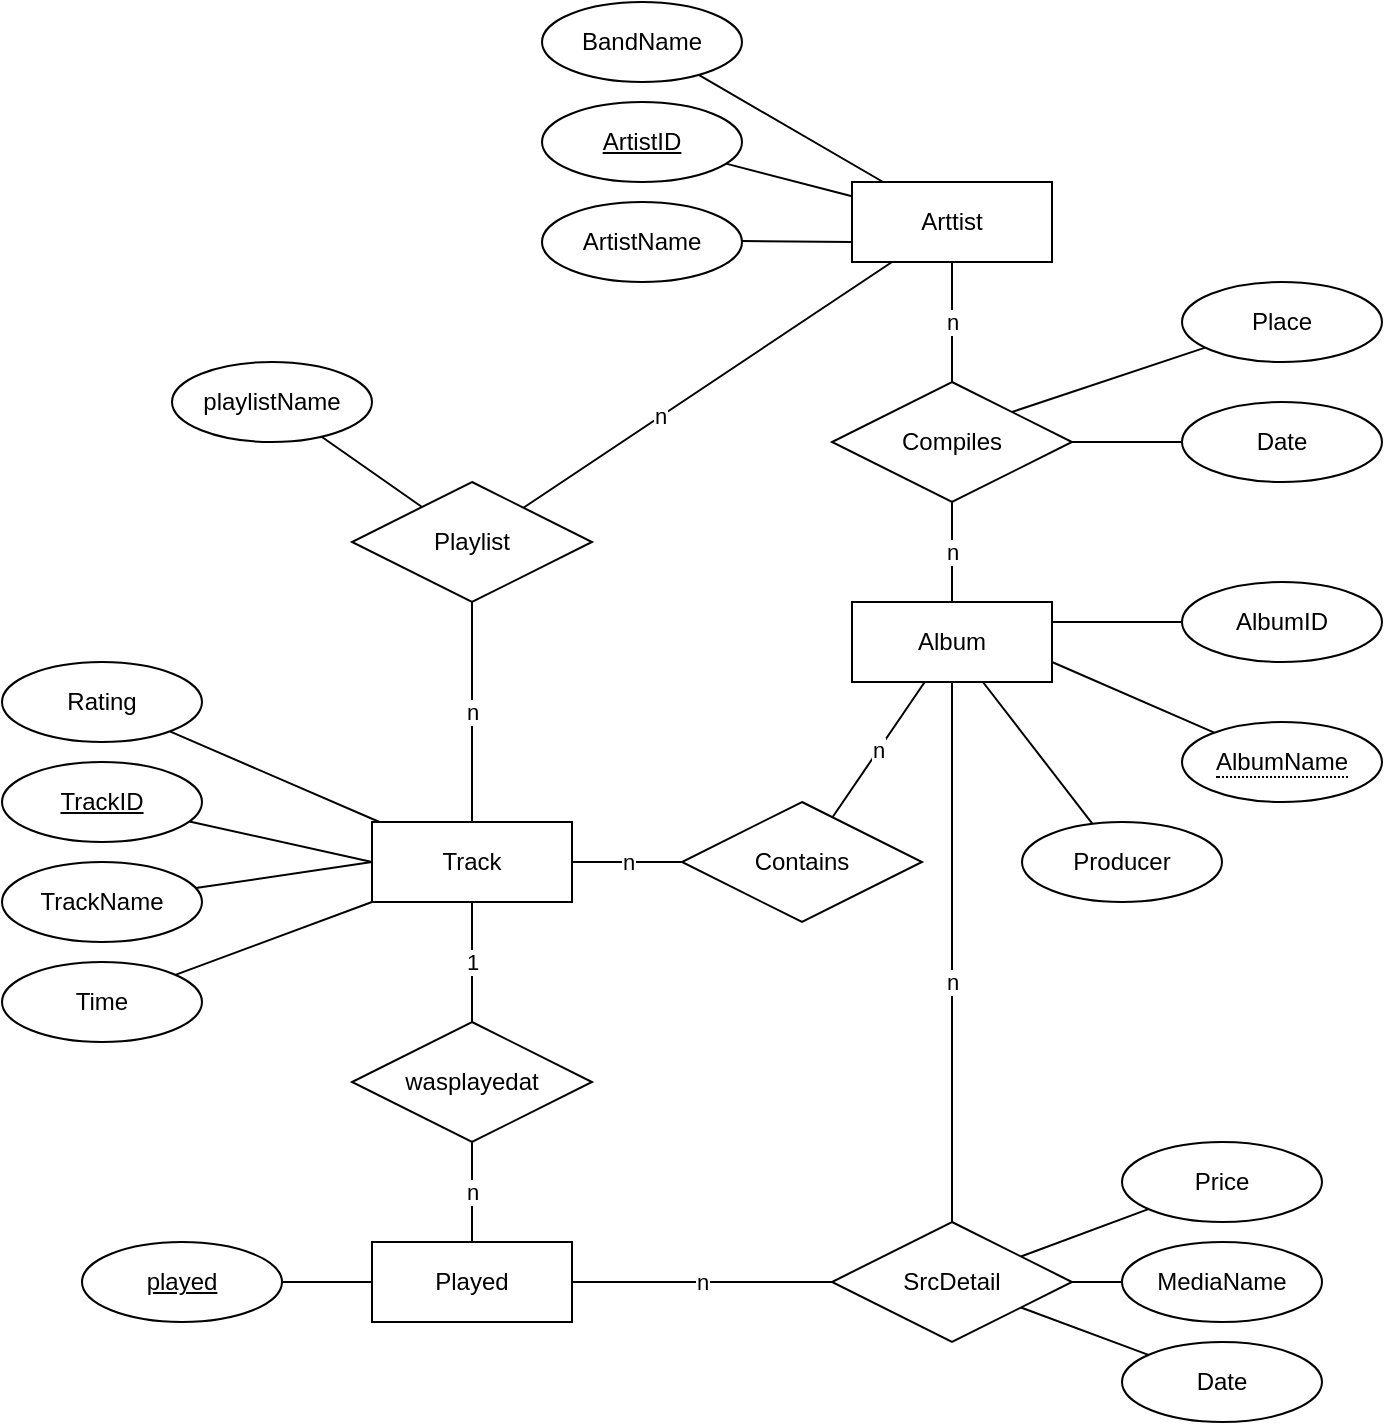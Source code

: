 <mxfile version="16.5.1" type="device"><diagram id="vrWnEaGp6Kpe9zhHHsXe" name="Page-1"><mxGraphModel dx="1217" dy="656" grid="1" gridSize="10" guides="1" tooltips="1" connect="1" arrows="1" fold="1" page="1" pageScale="1" pageWidth="850" pageHeight="1100" math="0" shadow="0"><root><mxCell id="0"/><mxCell id="1" parent="0"/><mxCell id="Gfh5Phv5Iq3Dx7Npvj3Z-20" value="1" style="edgeStyle=none;rounded=0;orthogonalLoop=1;jettySize=auto;html=1;endArrow=none;endFill=0;" parent="1" source="Gfh5Phv5Iq3Dx7Npvj3Z-21" target="Gfh5Phv5Iq3Dx7Npvj3Z-27" edge="1"><mxGeometry relative="1" as="geometry"/></mxCell><mxCell id="Gfh5Phv5Iq3Dx7Npvj3Z-66" value="n" style="edgeStyle=none;rounded=0;orthogonalLoop=1;jettySize=auto;html=1;endArrow=none;endFill=0;" parent="1" source="Gfh5Phv5Iq3Dx7Npvj3Z-21" target="Gfh5Phv5Iq3Dx7Npvj3Z-65" edge="1"><mxGeometry relative="1" as="geometry"/></mxCell><mxCell id="Gfh5Phv5Iq3Dx7Npvj3Z-69" value="n" style="edgeStyle=none;rounded=0;orthogonalLoop=1;jettySize=auto;html=1;endArrow=none;endFill=0;" parent="1" source="Gfh5Phv5Iq3Dx7Npvj3Z-21" target="Gfh5Phv5Iq3Dx7Npvj3Z-32" edge="1"><mxGeometry relative="1" as="geometry"/></mxCell><mxCell id="Gfh5Phv5Iq3Dx7Npvj3Z-21" value="Track" style="whiteSpace=wrap;html=1;align=center;" parent="1" vertex="1"><mxGeometry x="255" y="630" width="100" height="40" as="geometry"/></mxCell><mxCell id="Gfh5Phv5Iq3Dx7Npvj3Z-43" style="edgeStyle=none;rounded=0;orthogonalLoop=1;jettySize=auto;html=1;entryX=1;entryY=0.5;entryDx=0;entryDy=0;endArrow=none;endFill=0;" parent="1" source="Gfh5Phv5Iq3Dx7Npvj3Z-22" target="Gfh5Phv5Iq3Dx7Npvj3Z-42" edge="1"><mxGeometry relative="1" as="geometry"/></mxCell><mxCell id="Gfh5Phv5Iq3Dx7Npvj3Z-76" value="n" style="edgeStyle=none;rounded=0;orthogonalLoop=1;jettySize=auto;html=1;endArrow=none;endFill=0;" parent="1" source="Gfh5Phv5Iq3Dx7Npvj3Z-22" target="Gfh5Phv5Iq3Dx7Npvj3Z-75" edge="1"><mxGeometry relative="1" as="geometry"/></mxCell><mxCell id="Gfh5Phv5Iq3Dx7Npvj3Z-22" value="Played" style="whiteSpace=wrap;html=1;align=center;" parent="1" vertex="1"><mxGeometry x="255" y="840" width="100" height="40" as="geometry"/></mxCell><mxCell id="Gfh5Phv5Iq3Dx7Npvj3Z-77" value="n" style="edgeStyle=none;rounded=0;orthogonalLoop=1;jettySize=auto;html=1;endArrow=none;endFill=0;" parent="1" source="Gfh5Phv5Iq3Dx7Npvj3Z-23" target="Gfh5Phv5Iq3Dx7Npvj3Z-75" edge="1"><mxGeometry x="0.111" relative="1" as="geometry"><mxPoint as="offset"/></mxGeometry></mxCell><mxCell id="Gfh5Phv5Iq3Dx7Npvj3Z-23" value="Album" style="whiteSpace=wrap;html=1;align=center;" parent="1" vertex="1"><mxGeometry x="495" y="520" width="100" height="40" as="geometry"/></mxCell><mxCell id="Gfh5Phv5Iq3Dx7Npvj3Z-24" value="n" style="edgeStyle=none;rounded=0;orthogonalLoop=1;jettySize=auto;html=1;endArrow=none;endFill=0;" parent="1" source="Gfh5Phv5Iq3Dx7Npvj3Z-25" target="Gfh5Phv5Iq3Dx7Npvj3Z-29" edge="1"><mxGeometry relative="1" as="geometry"/></mxCell><mxCell id="Gfh5Phv5Iq3Dx7Npvj3Z-89" style="edgeStyle=none;rounded=0;orthogonalLoop=1;jettySize=auto;html=1;endArrow=none;endFill=0;" parent="1" source="Gfh5Phv5Iq3Dx7Npvj3Z-25" target="Gfh5Phv5Iq3Dx7Npvj3Z-88" edge="1"><mxGeometry relative="1" as="geometry"/></mxCell><mxCell id="Gfh5Phv5Iq3Dx7Npvj3Z-25" value="Arttist" style="whiteSpace=wrap;html=1;align=center;" parent="1" vertex="1"><mxGeometry x="495" y="310" width="100" height="40" as="geometry"/></mxCell><mxCell id="Gfh5Phv5Iq3Dx7Npvj3Z-26" value="n" style="edgeStyle=none;rounded=0;orthogonalLoop=1;jettySize=auto;html=1;endArrow=none;endFill=0;" parent="1" source="Gfh5Phv5Iq3Dx7Npvj3Z-27" target="Gfh5Phv5Iq3Dx7Npvj3Z-22" edge="1"><mxGeometry relative="1" as="geometry"/></mxCell><mxCell id="Gfh5Phv5Iq3Dx7Npvj3Z-27" value="wasplayedat" style="shape=rhombus;perimeter=rhombusPerimeter;whiteSpace=wrap;html=1;align=center;" parent="1" vertex="1"><mxGeometry x="245" y="730" width="120" height="60" as="geometry"/></mxCell><mxCell id="Gfh5Phv5Iq3Dx7Npvj3Z-28" value="n" style="edgeStyle=none;rounded=0;orthogonalLoop=1;jettySize=auto;html=1;endArrow=none;endFill=0;" parent="1" source="Gfh5Phv5Iq3Dx7Npvj3Z-29" target="Gfh5Phv5Iq3Dx7Npvj3Z-23" edge="1"><mxGeometry relative="1" as="geometry"/></mxCell><mxCell id="Gfh5Phv5Iq3Dx7Npvj3Z-29" value="Compiles" style="shape=rhombus;perimeter=rhombusPerimeter;whiteSpace=wrap;html=1;align=center;" parent="1" vertex="1"><mxGeometry x="485" y="410" width="120" height="60" as="geometry"/></mxCell><mxCell id="Gfh5Phv5Iq3Dx7Npvj3Z-30" value="n" style="edgeStyle=none;rounded=0;orthogonalLoop=1;jettySize=auto;html=1;endArrow=none;endFill=0;" parent="1" source="Gfh5Phv5Iq3Dx7Npvj3Z-32" target="Gfh5Phv5Iq3Dx7Npvj3Z-23" edge="1"><mxGeometry relative="1" as="geometry"/></mxCell><mxCell id="Gfh5Phv5Iq3Dx7Npvj3Z-32" value="Contains" style="shape=rhombus;perimeter=rhombusPerimeter;whiteSpace=wrap;html=1;align=center;" parent="1" vertex="1"><mxGeometry x="410" y="620" width="120" height="60" as="geometry"/></mxCell><mxCell id="Gfh5Phv5Iq3Dx7Npvj3Z-44" style="edgeStyle=none;rounded=0;orthogonalLoop=1;jettySize=auto;html=1;entryX=0;entryY=1;entryDx=0;entryDy=0;endArrow=none;endFill=0;" parent="1" source="Gfh5Phv5Iq3Dx7Npvj3Z-33" target="Gfh5Phv5Iq3Dx7Npvj3Z-21" edge="1"><mxGeometry relative="1" as="geometry"/></mxCell><mxCell id="Gfh5Phv5Iq3Dx7Npvj3Z-33" value="Time" style="ellipse;whiteSpace=wrap;html=1;align=center;" parent="1" vertex="1"><mxGeometry x="70" y="700" width="100" height="40" as="geometry"/></mxCell><mxCell id="Gfh5Phv5Iq3Dx7Npvj3Z-50" style="edgeStyle=none;rounded=0;orthogonalLoop=1;jettySize=auto;html=1;entryX=1;entryY=0.75;entryDx=0;entryDy=0;endArrow=none;endFill=0;" parent="1" source="Gfh5Phv5Iq3Dx7Npvj3Z-34" target="Gfh5Phv5Iq3Dx7Npvj3Z-23" edge="1"><mxGeometry relative="1" as="geometry"/></mxCell><mxCell id="Gfh5Phv5Iq3Dx7Npvj3Z-34" value="&lt;span style=&quot;border-bottom: 1px dotted&quot;&gt;AlbumName&lt;/span&gt;" style="ellipse;whiteSpace=wrap;html=1;align=center;" parent="1" vertex="1"><mxGeometry x="660" y="580" width="100" height="40" as="geometry"/></mxCell><mxCell id="Gfh5Phv5Iq3Dx7Npvj3Z-45" style="edgeStyle=none;rounded=0;orthogonalLoop=1;jettySize=auto;html=1;entryX=0;entryY=0.5;entryDx=0;entryDy=0;endArrow=none;endFill=0;" parent="1" source="62J-_yz6lxIc03GLt2yU-3" target="Gfh5Phv5Iq3Dx7Npvj3Z-21" edge="1"><mxGeometry relative="1" as="geometry"><mxPoint x="176.424" y="662.572" as="sourcePoint"/></mxGeometry></mxCell><mxCell id="Gfh5Phv5Iq3Dx7Npvj3Z-46" style="edgeStyle=none;rounded=0;orthogonalLoop=1;jettySize=auto;html=1;entryX=0;entryY=0.5;entryDx=0;entryDy=0;endArrow=none;endFill=0;" parent="1" source="62J-_yz6lxIc03GLt2yU-4" target="Gfh5Phv5Iq3Dx7Npvj3Z-21" edge="1"><mxGeometry relative="1" as="geometry"><mxPoint x="181.881" y="630.925" as="sourcePoint"/></mxGeometry></mxCell><mxCell id="Gfh5Phv5Iq3Dx7Npvj3Z-49" style="edgeStyle=none;rounded=0;orthogonalLoop=1;jettySize=auto;html=1;entryX=1;entryY=0.25;entryDx=0;entryDy=0;endArrow=none;endFill=0;" parent="1" source="62J-_yz6lxIc03GLt2yU-7" target="Gfh5Phv5Iq3Dx7Npvj3Z-23" edge="1"><mxGeometry relative="1" as="geometry"><mxPoint x="640" y="530.0" as="sourcePoint"/></mxGeometry></mxCell><mxCell id="Gfh5Phv5Iq3Dx7Npvj3Z-48" style="edgeStyle=none;rounded=0;orthogonalLoop=1;jettySize=auto;html=1;entryX=0;entryY=0.75;entryDx=0;entryDy=0;endArrow=none;endFill=0;" parent="1" source="62J-_yz6lxIc03GLt2yU-6" target="Gfh5Phv5Iq3Dx7Npvj3Z-25" edge="1"><mxGeometry relative="1" as="geometry"><mxPoint x="438.64" y="345.368" as="sourcePoint"/></mxGeometry></mxCell><mxCell id="Gfh5Phv5Iq3Dx7Npvj3Z-47" style="edgeStyle=none;rounded=0;orthogonalLoop=1;jettySize=auto;html=1;endArrow=none;endFill=0;" parent="1" source="Gfh5Phv5Iq3Dx7Npvj3Z-39" target="Gfh5Phv5Iq3Dx7Npvj3Z-25" edge="1"><mxGeometry relative="1" as="geometry"/></mxCell><mxCell id="Gfh5Phv5Iq3Dx7Npvj3Z-39" value="&lt;u&gt;ArtistID&lt;/u&gt;" style="ellipse;whiteSpace=wrap;html=1;align=center;" parent="1" vertex="1"><mxGeometry x="340" y="270" width="100" height="40" as="geometry"/></mxCell><mxCell id="Gfh5Phv5Iq3Dx7Npvj3Z-42" value="played" style="ellipse;whiteSpace=wrap;html=1;align=center;fontStyle=4" parent="1" vertex="1"><mxGeometry x="110" y="840" width="100" height="40" as="geometry"/></mxCell><mxCell id="Gfh5Phv5Iq3Dx7Npvj3Z-56" style="edgeStyle=none;rounded=0;orthogonalLoop=1;jettySize=auto;html=1;endArrow=none;endFill=0;" parent="1" source="Gfh5Phv5Iq3Dx7Npvj3Z-51" target="Gfh5Phv5Iq3Dx7Npvj3Z-29" edge="1"><mxGeometry relative="1" as="geometry"/></mxCell><mxCell id="Gfh5Phv5Iq3Dx7Npvj3Z-51" value="Date" style="ellipse;whiteSpace=wrap;html=1;align=center;" parent="1" vertex="1"><mxGeometry x="660" y="420" width="100" height="40" as="geometry"/></mxCell><mxCell id="Gfh5Phv5Iq3Dx7Npvj3Z-64" style="edgeStyle=none;rounded=0;orthogonalLoop=1;jettySize=auto;html=1;exitX=1;exitY=1;exitDx=0;exitDy=0;endArrow=none;endFill=0;" parent="1" edge="1"><mxGeometry relative="1" as="geometry"><mxPoint x="550" y="661.25" as="sourcePoint"/><mxPoint x="550" y="661.25" as="targetPoint"/></mxGeometry></mxCell><mxCell id="Gfh5Phv5Iq3Dx7Npvj3Z-67" style="edgeStyle=none;rounded=0;orthogonalLoop=1;jettySize=auto;html=1;endArrow=none;endFill=0;" parent="1" source="Gfh5Phv5Iq3Dx7Npvj3Z-65" target="Gfh5Phv5Iq3Dx7Npvj3Z-25" edge="1"><mxGeometry relative="1" as="geometry"/></mxCell><mxCell id="Gfh5Phv5Iq3Dx7Npvj3Z-68" value="n" style="edgeLabel;html=1;align=center;verticalAlign=middle;resizable=0;points=[];" parent="Gfh5Phv5Iq3Dx7Npvj3Z-67" vertex="1" connectable="0"><mxGeometry x="-0.255" y="1" relative="1" as="geometry"><mxPoint as="offset"/></mxGeometry></mxCell><mxCell id="Gfh5Phv5Iq3Dx7Npvj3Z-65" value="Playlist" style="shape=rhombus;perimeter=rhombusPerimeter;whiteSpace=wrap;html=1;align=center;" parent="1" vertex="1"><mxGeometry x="245" y="460" width="120" height="60" as="geometry"/></mxCell><mxCell id="Gfh5Phv5Iq3Dx7Npvj3Z-71" style="edgeStyle=none;rounded=0;orthogonalLoop=1;jettySize=auto;html=1;endArrow=none;endFill=0;" parent="1" source="Gfh5Phv5Iq3Dx7Npvj3Z-70" target="Gfh5Phv5Iq3Dx7Npvj3Z-65" edge="1"><mxGeometry relative="1" as="geometry"/></mxCell><mxCell id="Gfh5Phv5Iq3Dx7Npvj3Z-70" value="playlistName" style="ellipse;whiteSpace=wrap;html=1;align=center;" parent="1" vertex="1"><mxGeometry x="155" y="400" width="100" height="40" as="geometry"/></mxCell><mxCell id="Gfh5Phv5Iq3Dx7Npvj3Z-72" style="edgeStyle=none;rounded=0;orthogonalLoop=1;jettySize=auto;html=1;exitX=0.5;exitY=1;exitDx=0;exitDy=0;endArrow=none;endFill=0;" parent="1" source="Gfh5Phv5Iq3Dx7Npvj3Z-70" target="Gfh5Phv5Iq3Dx7Npvj3Z-70" edge="1"><mxGeometry relative="1" as="geometry"/></mxCell><mxCell id="Gfh5Phv5Iq3Dx7Npvj3Z-74" style="edgeStyle=none;rounded=0;orthogonalLoop=1;jettySize=auto;html=1;endArrow=none;endFill=0;" parent="1" source="Gfh5Phv5Iq3Dx7Npvj3Z-73" target="Gfh5Phv5Iq3Dx7Npvj3Z-21" edge="1"><mxGeometry relative="1" as="geometry"/></mxCell><mxCell id="Gfh5Phv5Iq3Dx7Npvj3Z-73" value="Rating" style="ellipse;whiteSpace=wrap;html=1;align=center;" parent="1" vertex="1"><mxGeometry x="70" y="550" width="100" height="40" as="geometry"/></mxCell><mxCell id="Gfh5Phv5Iq3Dx7Npvj3Z-75" value="SrcDetail" style="shape=rhombus;perimeter=rhombusPerimeter;whiteSpace=wrap;html=1;align=center;" parent="1" vertex="1"><mxGeometry x="485" y="830" width="120" height="60" as="geometry"/></mxCell><mxCell id="Gfh5Phv5Iq3Dx7Npvj3Z-81" style="edgeStyle=none;rounded=0;orthogonalLoop=1;jettySize=auto;html=1;endArrow=none;endFill=0;" parent="1" source="Gfh5Phv5Iq3Dx7Npvj3Z-78" target="Gfh5Phv5Iq3Dx7Npvj3Z-75" edge="1"><mxGeometry relative="1" as="geometry"/></mxCell><mxCell id="Gfh5Phv5Iq3Dx7Npvj3Z-78" value="Date" style="ellipse;whiteSpace=wrap;html=1;align=center;" parent="1" vertex="1"><mxGeometry x="630" y="890" width="100" height="40" as="geometry"/></mxCell><mxCell id="Gfh5Phv5Iq3Dx7Npvj3Z-82" style="edgeStyle=none;rounded=0;orthogonalLoop=1;jettySize=auto;html=1;endArrow=none;endFill=0;" parent="1" source="Gfh5Phv5Iq3Dx7Npvj3Z-79" target="Gfh5Phv5Iq3Dx7Npvj3Z-75" edge="1"><mxGeometry relative="1" as="geometry"/></mxCell><mxCell id="Gfh5Phv5Iq3Dx7Npvj3Z-79" value="MediaName" style="ellipse;whiteSpace=wrap;html=1;align=center;" parent="1" vertex="1"><mxGeometry x="630" y="840" width="100" height="40" as="geometry"/></mxCell><mxCell id="Gfh5Phv5Iq3Dx7Npvj3Z-83" style="edgeStyle=none;rounded=0;orthogonalLoop=1;jettySize=auto;html=1;endArrow=none;endFill=0;" parent="1" source="Gfh5Phv5Iq3Dx7Npvj3Z-80" target="Gfh5Phv5Iq3Dx7Npvj3Z-75" edge="1"><mxGeometry relative="1" as="geometry"/></mxCell><mxCell id="Gfh5Phv5Iq3Dx7Npvj3Z-80" value="Price" style="ellipse;whiteSpace=wrap;html=1;align=center;" parent="1" vertex="1"><mxGeometry x="630" y="790" width="100" height="40" as="geometry"/></mxCell><mxCell id="Gfh5Phv5Iq3Dx7Npvj3Z-85" style="edgeStyle=none;rounded=0;orthogonalLoop=1;jettySize=auto;html=1;entryX=1;entryY=0;entryDx=0;entryDy=0;endArrow=none;endFill=0;" parent="1" source="Gfh5Phv5Iq3Dx7Npvj3Z-84" target="Gfh5Phv5Iq3Dx7Npvj3Z-29" edge="1"><mxGeometry relative="1" as="geometry"/></mxCell><mxCell id="Gfh5Phv5Iq3Dx7Npvj3Z-84" value="Place" style="ellipse;whiteSpace=wrap;html=1;align=center;" parent="1" vertex="1"><mxGeometry x="660" y="360" width="100" height="40" as="geometry"/></mxCell><mxCell id="Gfh5Phv5Iq3Dx7Npvj3Z-87" style="edgeStyle=none;rounded=0;orthogonalLoop=1;jettySize=auto;html=1;endArrow=none;endFill=0;" parent="1" source="Gfh5Phv5Iq3Dx7Npvj3Z-86" target="Gfh5Phv5Iq3Dx7Npvj3Z-23" edge="1"><mxGeometry relative="1" as="geometry"/></mxCell><mxCell id="Gfh5Phv5Iq3Dx7Npvj3Z-86" value="Producer" style="ellipse;whiteSpace=wrap;html=1;align=center;" parent="1" vertex="1"><mxGeometry x="580" y="630" width="100" height="40" as="geometry"/></mxCell><mxCell id="Gfh5Phv5Iq3Dx7Npvj3Z-88" value="BandName" style="ellipse;whiteSpace=wrap;html=1;align=center;" parent="1" vertex="1"><mxGeometry x="340" y="220" width="100" height="40" as="geometry"/></mxCell><mxCell id="62J-_yz6lxIc03GLt2yU-3" value="TrackName" style="ellipse;whiteSpace=wrap;html=1;align=center;" vertex="1" parent="1"><mxGeometry x="70" y="650" width="100" height="40" as="geometry"/></mxCell><mxCell id="62J-_yz6lxIc03GLt2yU-4" value="TrackID" style="ellipse;whiteSpace=wrap;html=1;align=center;fontStyle=4" vertex="1" parent="1"><mxGeometry x="70" y="600" width="100" height="40" as="geometry"/></mxCell><mxCell id="62J-_yz6lxIc03GLt2yU-6" value="ArtistName" style="ellipse;whiteSpace=wrap;html=1;align=center;" vertex="1" parent="1"><mxGeometry x="340" y="320" width="100" height="40" as="geometry"/></mxCell><mxCell id="62J-_yz6lxIc03GLt2yU-7" value="AlbumID" style="ellipse;whiteSpace=wrap;html=1;align=center;" vertex="1" parent="1"><mxGeometry x="660" y="510" width="100" height="40" as="geometry"/></mxCell></root></mxGraphModel></diagram></mxfile>